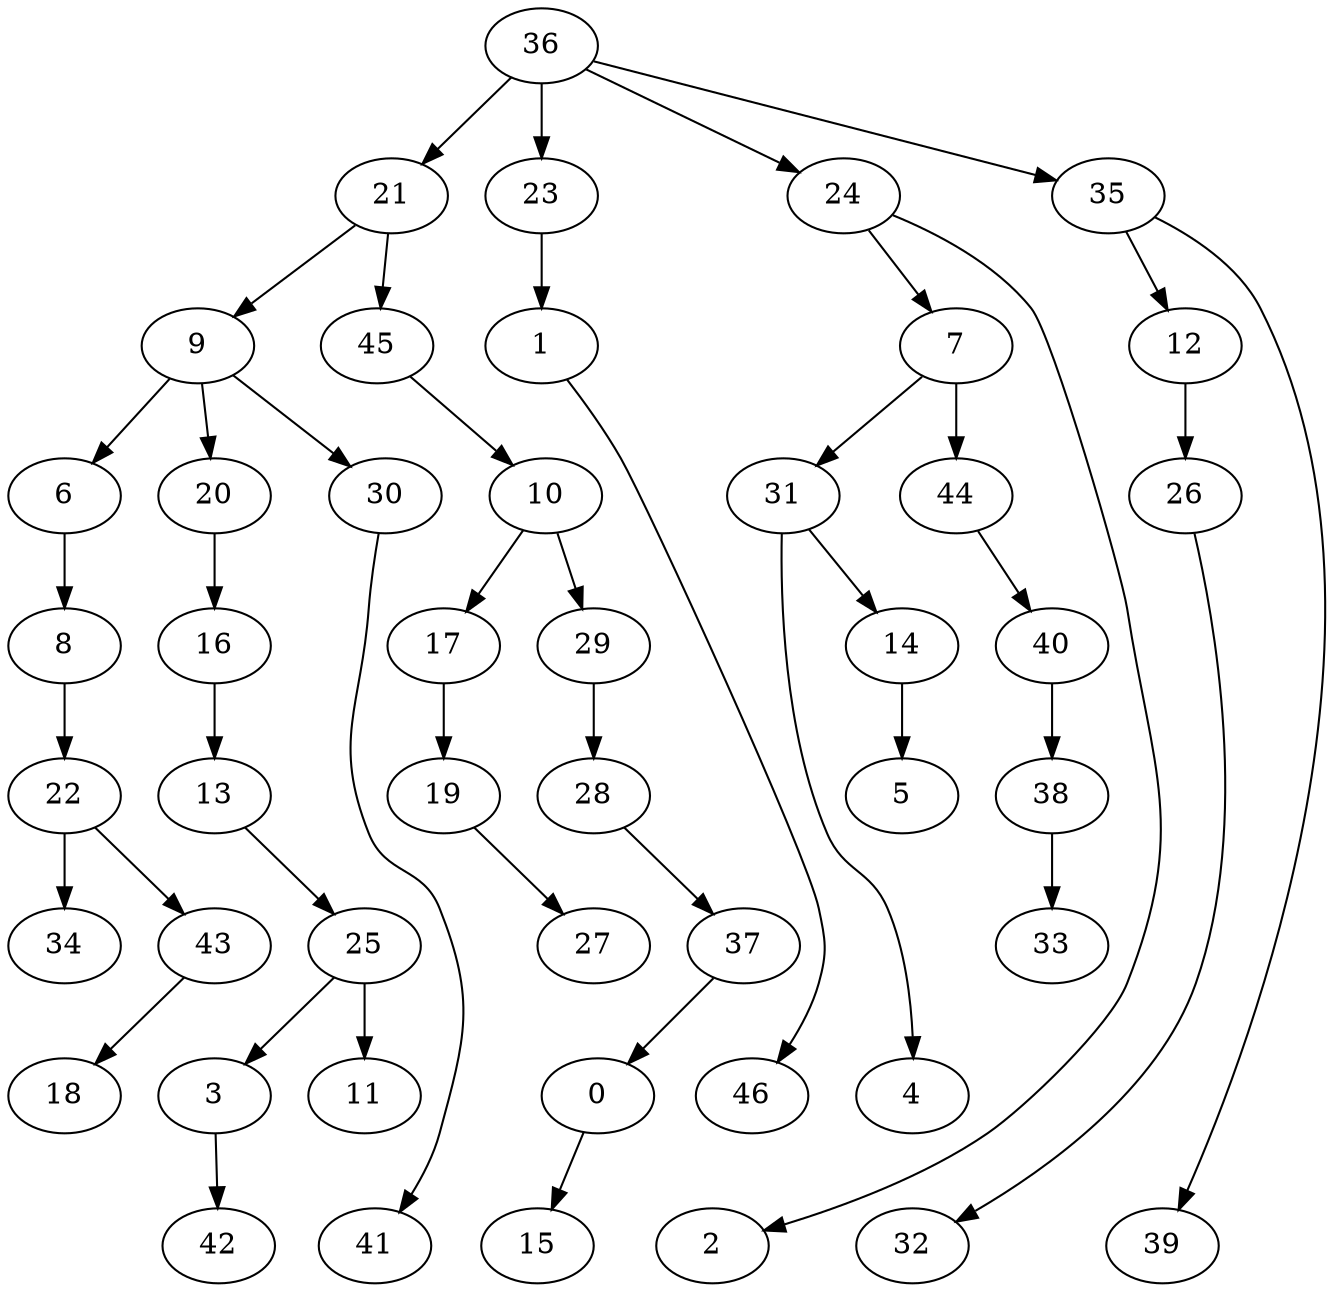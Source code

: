 digraph G {
    0;
    15;
    1;
    46;
    3;
    42;
    6;
    8;
    22;
    7;
    31;
    44;
    4;
    14;
    40;
    34;
    43;
    9;
    20;
    30;
    16;
    41;
    10;
    17;
    29;
    19;
    28;
    12;
    26;
    32;
    13;
    25;
    11;
    5;
    27;
    21;
    45;
    18;
    23;
    24;
    2;
    37;
    35;
    39;
    36;
    38;
    33;
    0 -> 15 [weight=0];
    1 -> 46 [weight=0];
    3 -> 42 [weight=0];
    6 -> 8 [weight=0];
    8 -> 22 [weight=0];
    22 -> 34 [weight=0];
    22 -> 43 [weight=0];
    7 -> 31 [weight=0];
    7 -> 44 [weight=1];
    31 -> 4 [weight=0];
    31 -> 14 [weight=0];
    44 -> 40 [weight=0];
    14 -> 5 [weight=0];
    40 -> 38 [weight=0];
    43 -> 18 [weight=0];
    9 -> 6 [weight=0];
    9 -> 20 [weight=0];
    9 -> 30 [weight=0];
    20 -> 16 [weight=0];
    30 -> 41 [weight=0];
    16 -> 13 [weight=0];
    10 -> 17 [weight=0];
    10 -> 29 [weight=0];
    17 -> 19 [weight=0];
    29 -> 28 [weight=0];
    19 -> 27 [weight=0];
    28 -> 37 [weight=0];
    12 -> 26 [weight=0];
    26 -> 32 [weight=0];
    13 -> 25 [weight=0];
    25 -> 3 [weight=0];
    25 -> 11 [weight=0];
    21 -> 9 [weight=0];
    21 -> 45 [weight=0];
    45 -> 10 [weight=0];
    23 -> 1 [weight=2];
    24 -> 2 [weight=0];
    24 -> 7 [weight=0];
    37 -> 0 [weight=0];
    35 -> 12 [weight=0];
    35 -> 39 [weight=0];
    36 -> 21 [weight=0];
    36 -> 23 [weight=1];
    36 -> 24 [weight=0];
    36 -> 35 [weight=0];
    38 -> 33 [weight=0];
}
